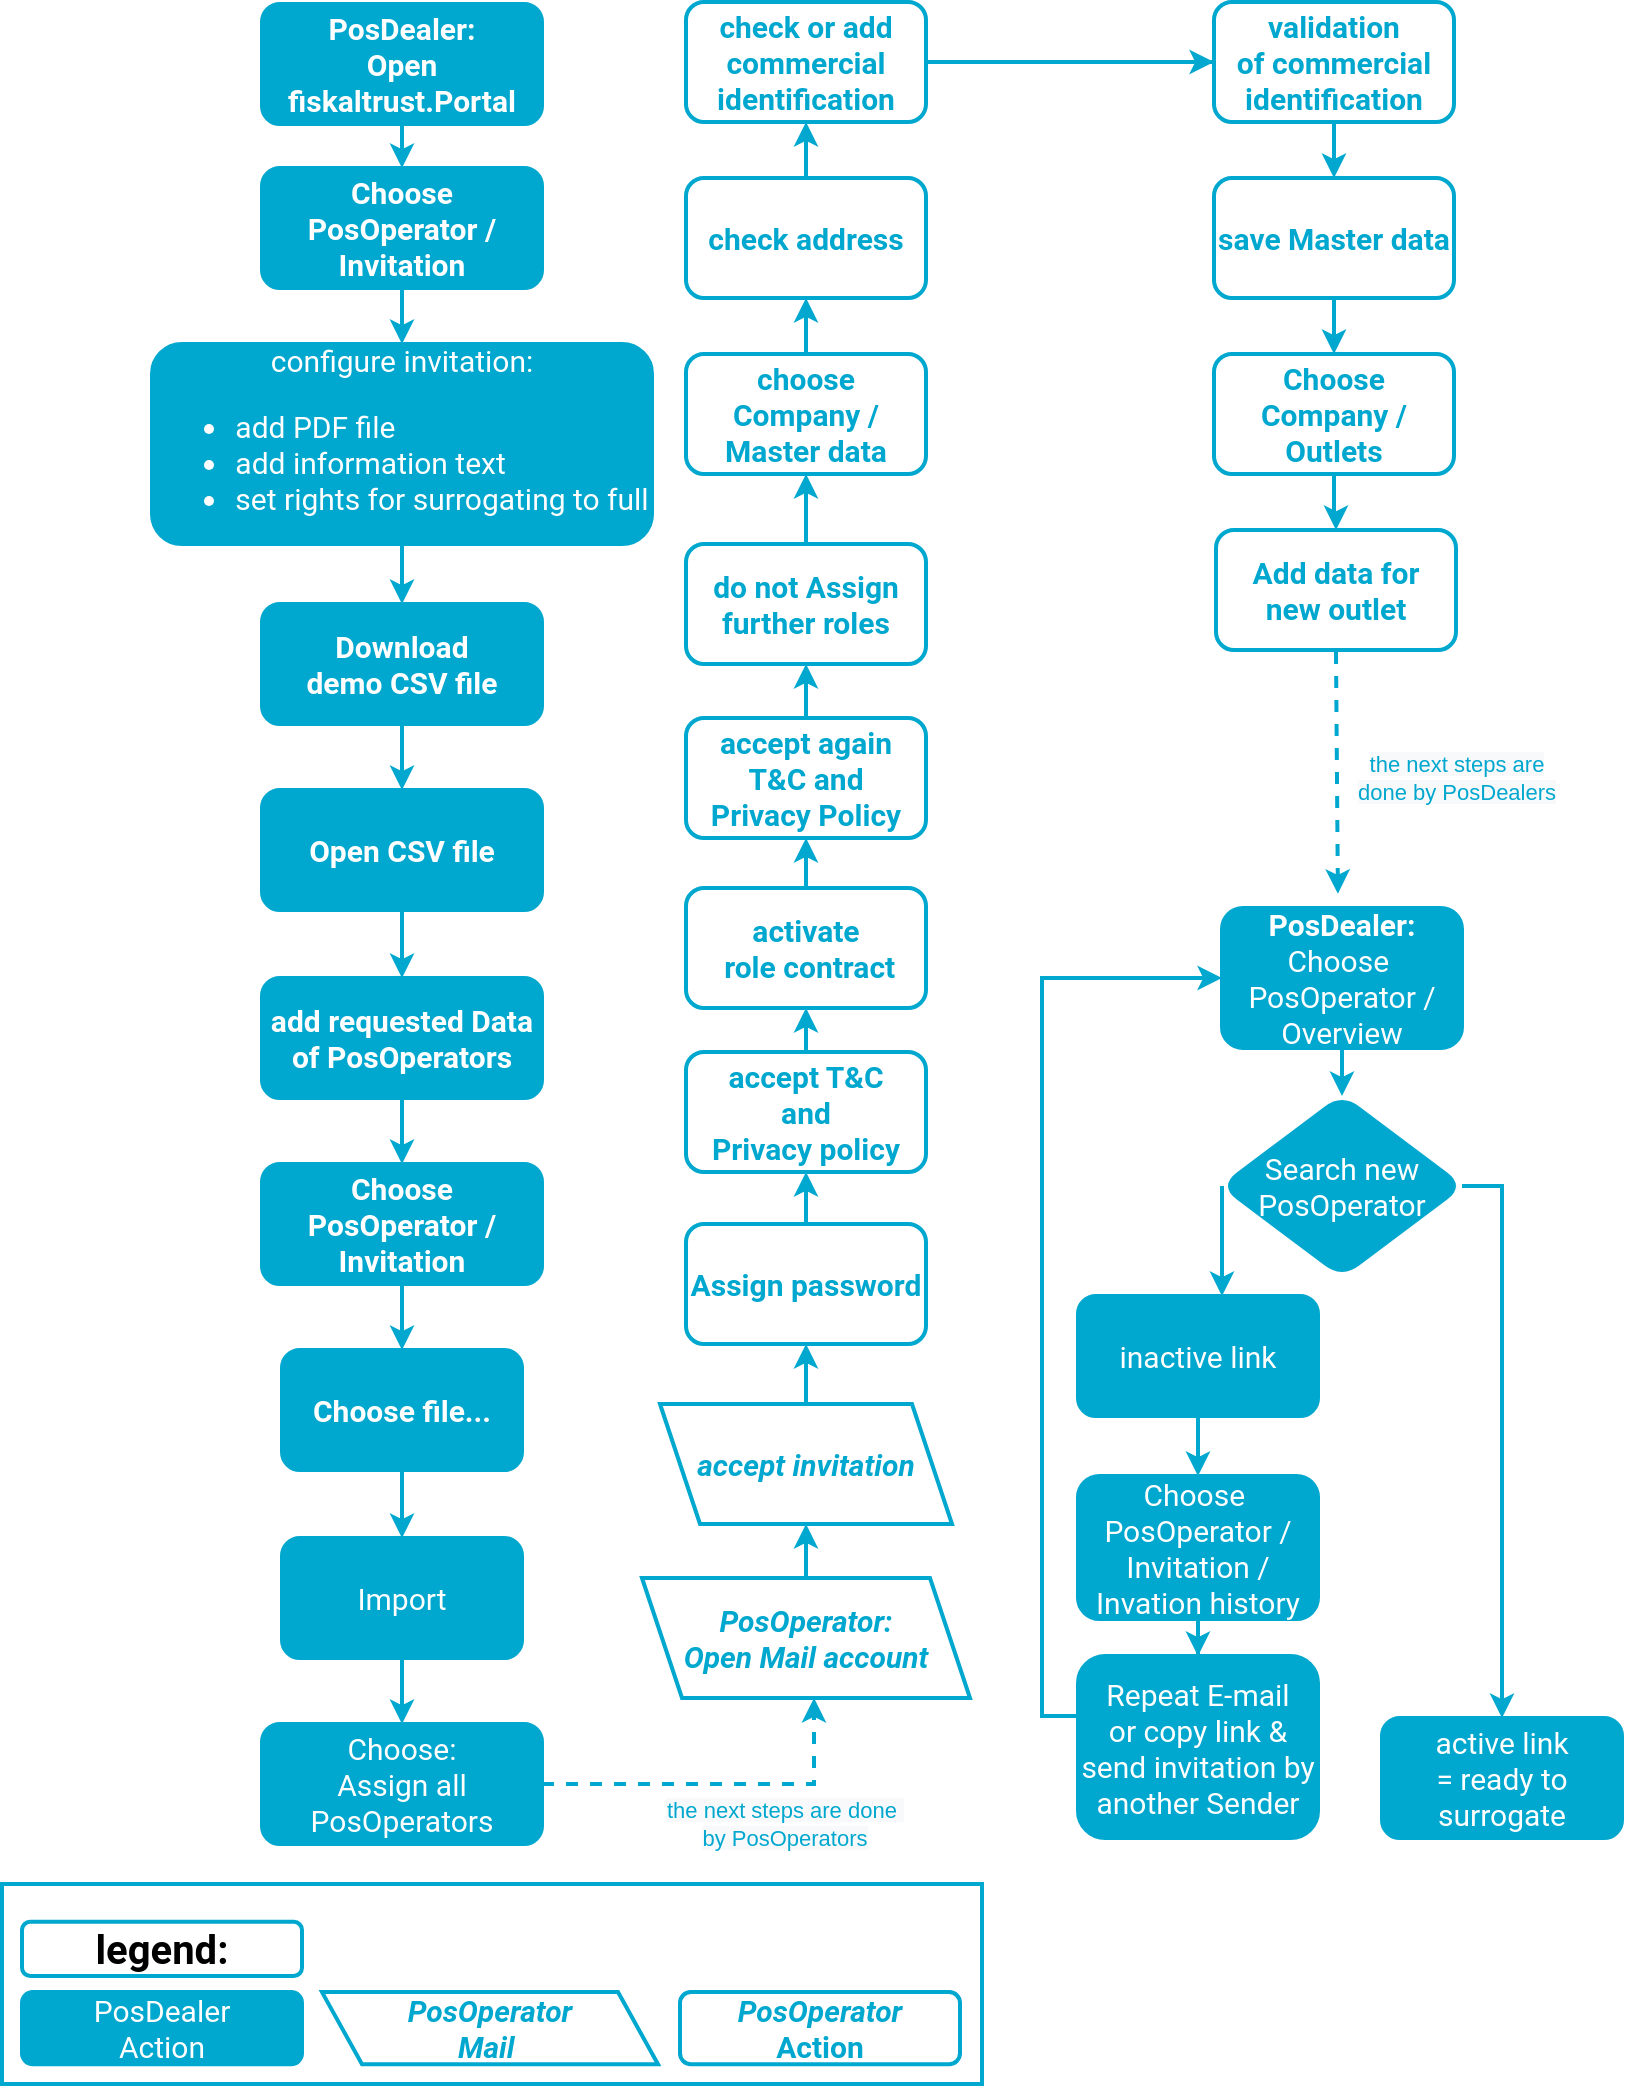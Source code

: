 <mxfile version="16.5.1" type="device"><diagram id="C5RBs43oDa-KdzZeNtuy" name="Page-1"><mxGraphModel dx="3327" dy="1008" grid="1" gridSize="10" guides="1" tooltips="1" connect="1" arrows="1" fold="1" page="1" pageScale="1" pageWidth="827" pageHeight="1169" math="0" shadow="0"><root><mxCell id="WIyWlLk6GJQsqaUBKTNV-0"/><mxCell id="WIyWlLk6GJQsqaUBKTNV-1" parent="WIyWlLk6GJQsqaUBKTNV-0"/><mxCell id="v3fSg9JuTYm69rFWSCnm-49" value="" style="edgeStyle=orthogonalEdgeStyle;rounded=0;orthogonalLoop=1;jettySize=auto;html=1;fontFamily=Roboto;fontSize=24;fontColor=#00A7CE;strokeColor=#00A7CE;fontStyle=1;strokeWidth=2;" parent="WIyWlLk6GJQsqaUBKTNV-1" source="v3fSg9JuTYm69rFWSCnm-47" target="v3fSg9JuTYm69rFWSCnm-48" edge="1"><mxGeometry relative="1" as="geometry"/></mxCell><mxCell id="v3fSg9JuTYm69rFWSCnm-47" value="&lt;span style=&quot;&quot;&gt;PosDealer:&lt;/span&gt;&lt;br style=&quot;&quot;&gt;&lt;span style=&quot;&quot;&gt;Open fiskaltrust.Portal&lt;/span&gt;&lt;span style=&quot;font-size: 15px;&quot;&gt;&lt;br&gt;&lt;/span&gt;" style="whiteSpace=wrap;html=1;rounded=1;fontColor=#FFFFFF;strokeColor=#00A7CE;fillColor=#00A7CE;fontFamily=Roboto;fontSize=15;fontStyle=1;strokeWidth=2;" parent="WIyWlLk6GJQsqaUBKTNV-1" vertex="1"><mxGeometry x="-1520" y="120" width="140" height="60" as="geometry"/></mxCell><mxCell id="JQV9lvF7fNUU7kfqHRSS-3" value="" style="edgeStyle=orthogonalEdgeStyle;shape=connector;rounded=0;orthogonalLoop=1;jettySize=auto;html=1;labelBackgroundColor=default;fontFamily=Roboto;fontSize=24;fontColor=#00A7CE;endArrow=classic;strokeColor=#00A7CE;strokeWidth=2;" edge="1" parent="WIyWlLk6GJQsqaUBKTNV-1" source="v3fSg9JuTYm69rFWSCnm-48" target="v3fSg9JuTYm69rFWSCnm-77"><mxGeometry relative="1" as="geometry"/></mxCell><mxCell id="v3fSg9JuTYm69rFWSCnm-48" value="Choose&lt;br&gt;PosOperator / Invitation" style="whiteSpace=wrap;html=1;rounded=1;fontFamily=Roboto;fontSize=15;fontColor=#FFFFFF;strokeColor=#00A7CE;fillColor=#00A7CE;fontStyle=1;strokeWidth=2;" parent="WIyWlLk6GJQsqaUBKTNV-1" vertex="1"><mxGeometry x="-1520" y="202" width="140" height="60" as="geometry"/></mxCell><mxCell id="v3fSg9JuTYm69rFWSCnm-53" value="" style="edgeStyle=orthogonalEdgeStyle;rounded=0;orthogonalLoop=1;jettySize=auto;html=1;fontFamily=Roboto;fontSize=24;fontColor=#00A7CE;strokeColor=#00A7CE;fontStyle=1;strokeWidth=2;" parent="WIyWlLk6GJQsqaUBKTNV-1" source="v3fSg9JuTYm69rFWSCnm-50" target="v3fSg9JuTYm69rFWSCnm-52" edge="1"><mxGeometry relative="1" as="geometry"/></mxCell><mxCell id="v3fSg9JuTYm69rFWSCnm-50" value="Download &lt;br&gt;demo CSV file" style="whiteSpace=wrap;html=1;rounded=1;fontFamily=Roboto;fontSize=15;fontColor=#FFFFFF;strokeColor=#00A7CE;fillColor=#00A7CE;fontStyle=1;strokeWidth=2;" parent="WIyWlLk6GJQsqaUBKTNV-1" vertex="1"><mxGeometry x="-1520" y="420" width="140" height="60" as="geometry"/></mxCell><mxCell id="v3fSg9JuTYm69rFWSCnm-55" value="" style="edgeStyle=orthogonalEdgeStyle;rounded=0;orthogonalLoop=1;jettySize=auto;html=1;fontFamily=Roboto;fontSize=24;fontColor=#00A7CE;strokeColor=#00A7CE;fontStyle=1;strokeWidth=2;" parent="WIyWlLk6GJQsqaUBKTNV-1" source="v3fSg9JuTYm69rFWSCnm-52" target="v3fSg9JuTYm69rFWSCnm-54" edge="1"><mxGeometry relative="1" as="geometry"/></mxCell><mxCell id="v3fSg9JuTYm69rFWSCnm-52" value="Open CSV file" style="whiteSpace=wrap;html=1;rounded=1;fontColor=#FFFFFF;strokeColor=#00A7CE;fillColor=#00A7CE;fontFamily=Roboto;fontSize=15;fontStyle=1;strokeWidth=2;" parent="WIyWlLk6GJQsqaUBKTNV-1" vertex="1"><mxGeometry x="-1520" y="513" width="140" height="60" as="geometry"/></mxCell><mxCell id="Mn3AqxcqX_a29lvz7Gvl-13" value="" style="edgeStyle=orthogonalEdgeStyle;rounded=0;orthogonalLoop=1;jettySize=auto;html=1;strokeColor=#00A7CE;fontStyle=1;strokeWidth=2;" parent="WIyWlLk6GJQsqaUBKTNV-1" source="v3fSg9JuTYm69rFWSCnm-54" target="v3fSg9JuTYm69rFWSCnm-65" edge="1"><mxGeometry relative="1" as="geometry"/></mxCell><mxCell id="v3fSg9JuTYm69rFWSCnm-54" value="add requested Data of PosOperators" style="whiteSpace=wrap;html=1;rounded=1;fontColor=#FFFFFF;strokeColor=#00A7CE;fillColor=#00A7CE;fontFamily=Roboto;fontSize=15;fontStyle=1;strokeWidth=2;" parent="WIyWlLk6GJQsqaUBKTNV-1" vertex="1"><mxGeometry x="-1520" y="607" width="140" height="60" as="geometry"/></mxCell><mxCell id="v3fSg9JuTYm69rFWSCnm-68" value="" style="edgeStyle=orthogonalEdgeStyle;rounded=0;orthogonalLoop=1;jettySize=auto;html=1;fontFamily=Roboto;fontSize=24;fontColor=#00A7CE;strokeColor=#00A7CE;fontStyle=1;strokeWidth=2;" parent="WIyWlLk6GJQsqaUBKTNV-1" source="v3fSg9JuTYm69rFWSCnm-65" target="v3fSg9JuTYm69rFWSCnm-67" edge="1"><mxGeometry relative="1" as="geometry"/></mxCell><mxCell id="v3fSg9JuTYm69rFWSCnm-65" value="Choose&lt;br&gt;PosOperator / Invitation" style="whiteSpace=wrap;html=1;rounded=1;fontFamily=Roboto;fontSize=15;fontColor=#FFFFFF;strokeColor=#00A7CE;fillColor=#00A7CE;fontStyle=1;strokeWidth=2;" parent="WIyWlLk6GJQsqaUBKTNV-1" vertex="1"><mxGeometry x="-1520" y="700" width="140" height="60" as="geometry"/></mxCell><mxCell id="v3fSg9JuTYm69rFWSCnm-70" value="" style="edgeStyle=orthogonalEdgeStyle;rounded=0;orthogonalLoop=1;jettySize=auto;html=1;fontFamily=Roboto;fontSize=24;fontColor=#00A7CE;strokeColor=#00A7CE;strokeWidth=2;" parent="WIyWlLk6GJQsqaUBKTNV-1" source="v3fSg9JuTYm69rFWSCnm-67" target="v3fSg9JuTYm69rFWSCnm-69" edge="1"><mxGeometry relative="1" as="geometry"/></mxCell><mxCell id="v3fSg9JuTYm69rFWSCnm-67" value="Choose file..." style="whiteSpace=wrap;html=1;rounded=1;fontFamily=Roboto;fontSize=15;fontColor=#FFFFFF;strokeColor=#00A7CE;fillColor=#00A7CE;fontStyle=1;strokeWidth=2;" parent="WIyWlLk6GJQsqaUBKTNV-1" vertex="1"><mxGeometry x="-1510" y="793" width="120" height="60" as="geometry"/></mxCell><mxCell id="Mn3AqxcqX_a29lvz7Gvl-87" value="" style="edgeStyle=orthogonalEdgeStyle;rounded=0;orthogonalLoop=1;jettySize=auto;html=1;fontColor=#00A7CE;strokeColor=#00A7CE;strokeWidth=2;" parent="WIyWlLk6GJQsqaUBKTNV-1" source="v3fSg9JuTYm69rFWSCnm-69" target="v3fSg9JuTYm69rFWSCnm-89" edge="1"><mxGeometry relative="1" as="geometry"/></mxCell><mxCell id="v3fSg9JuTYm69rFWSCnm-69" value="Import" style="whiteSpace=wrap;html=1;rounded=1;fontFamily=Roboto;fontSize=15;fontColor=#FFFFFF;strokeColor=#00A7CE;fillColor=#00A7CE;strokeWidth=2;" parent="WIyWlLk6GJQsqaUBKTNV-1" vertex="1"><mxGeometry x="-1510" y="887" width="120" height="60" as="geometry"/></mxCell><mxCell id="Mn3AqxcqX_a29lvz7Gvl-12" value="" style="edgeStyle=orthogonalEdgeStyle;rounded=0;orthogonalLoop=1;jettySize=auto;html=1;strokeColor=#00A7CE;fontStyle=1;strokeWidth=2;" parent="WIyWlLk6GJQsqaUBKTNV-1" source="v3fSg9JuTYm69rFWSCnm-77" target="v3fSg9JuTYm69rFWSCnm-50" edge="1"><mxGeometry relative="1" as="geometry"/></mxCell><mxCell id="v3fSg9JuTYm69rFWSCnm-77" value="configure invitation:&lt;br&gt;&lt;ul&gt;&lt;li style=&quot;text-align: left&quot;&gt;&lt;span&gt;add PDF file&lt;/span&gt;&lt;br&gt;&lt;/li&gt;&lt;li style=&quot;text-align: left&quot;&gt;add information&amp;nbsp;text&lt;/li&gt;&lt;li style=&quot;text-align: left&quot;&gt;set rights for surrogating to full&lt;/li&gt;&lt;/ul&gt;" style="whiteSpace=wrap;html=1;rounded=1;fontFamily=Roboto;fontSize=15;fontColor=#FFFFFF;strokeColor=#00A7CE;fillColor=#00A7CE;strokeWidth=2;" parent="WIyWlLk6GJQsqaUBKTNV-1" vertex="1"><mxGeometry x="-1575" y="290" width="250" height="100" as="geometry"/></mxCell><mxCell id="v3fSg9JuTYm69rFWSCnm-101" value="" style="edgeStyle=orthogonalEdgeStyle;rounded=0;orthogonalLoop=1;jettySize=auto;html=1;fontFamily=Roboto;fontSize=24;fontColor=#00A7CE;strokeColor=#00A7CE;strokeWidth=2;" parent="WIyWlLk6GJQsqaUBKTNV-1" source="v3fSg9JuTYm69rFWSCnm-98" target="v3fSg9JuTYm69rFWSCnm-100" edge="1"><mxGeometry relative="1" as="geometry"/></mxCell><mxCell id="v3fSg9JuTYm69rFWSCnm-98" value="accept invitation" style="shape=parallelogram;perimeter=parallelogramPerimeter;whiteSpace=wrap;html=1;fixedSize=1;labelBackgroundColor=#;fontFamily=Roboto;fontSize=15;fontColor=#00A7CE;strokeColor=#00A7CE;fillColor=none;fontStyle=3;flipV=1;strokeWidth=2;" parent="WIyWlLk6GJQsqaUBKTNV-1" vertex="1"><mxGeometry x="-1321" y="820" width="146" height="60" as="geometry"/></mxCell><mxCell id="v3fSg9JuTYm69rFWSCnm-103" value="" style="edgeStyle=orthogonalEdgeStyle;rounded=0;orthogonalLoop=1;jettySize=auto;html=1;fontFamily=Roboto;fontSize=24;fontColor=#00A7CE;strokeColor=#00A7CE;strokeWidth=2;" parent="WIyWlLk6GJQsqaUBKTNV-1" source="v3fSg9JuTYm69rFWSCnm-100" target="v3fSg9JuTYm69rFWSCnm-102" edge="1"><mxGeometry relative="1" as="geometry"/></mxCell><mxCell id="v3fSg9JuTYm69rFWSCnm-100" value="Assign password" style="whiteSpace=wrap;html=1;rounded=1;fontFamily=Roboto;fontSize=15;fontColor=#00A7CE;fontStyle=1;strokeColor=#00A7CE;flipV=1;strokeWidth=2;" parent="WIyWlLk6GJQsqaUBKTNV-1" vertex="1"><mxGeometry x="-1308" y="730" width="120" height="60" as="geometry"/></mxCell><mxCell id="z2bu3mqi8o8vtRumku9h-1" value="" style="edgeStyle=orthogonalEdgeStyle;rounded=0;orthogonalLoop=1;jettySize=auto;html=1;strokeColor=#00A7CE;strokeWidth=2;" parent="WIyWlLk6GJQsqaUBKTNV-1" source="v3fSg9JuTYm69rFWSCnm-102" target="z2bu3mqi8o8vtRumku9h-0" edge="1"><mxGeometry relative="1" as="geometry"/></mxCell><mxCell id="v3fSg9JuTYm69rFWSCnm-102" value="accept T&amp;amp;C&lt;br&gt;and &lt;br&gt;Privacy policy" style="whiteSpace=wrap;html=1;rounded=1;fontFamily=Roboto;fontSize=15;fontColor=#00A7CE;fontStyle=1;strokeColor=#00A7CE;flipV=1;strokeWidth=2;" parent="WIyWlLk6GJQsqaUBKTNV-1" vertex="1"><mxGeometry x="-1308" y="644" width="120" height="60" as="geometry"/></mxCell><mxCell id="puUZkzGOgNQU4tXlGvYH-34" value="" style="edgeStyle=orthogonalEdgeStyle;rounded=0;orthogonalLoop=1;jettySize=auto;html=1;strokeColor=#00A7CE;strokeWidth=2;" parent="WIyWlLk6GJQsqaUBKTNV-1" source="v3fSg9JuTYm69rFWSCnm-104" target="puUZkzGOgNQU4tXlGvYH-23" edge="1"><mxGeometry relative="1" as="geometry"/></mxCell><mxCell id="v3fSg9JuTYm69rFWSCnm-104" value="choose &lt;br&gt;Company / Master data" style="whiteSpace=wrap;html=1;rounded=1;fontFamily=Roboto;fontSize=15;fontColor=#00A7CE;fontStyle=1;strokeColor=#00A7CE;flipV=1;strokeWidth=2;" parent="WIyWlLk6GJQsqaUBKTNV-1" vertex="1"><mxGeometry x="-1308" y="295" width="120" height="60" as="geometry"/></mxCell><mxCell id="Mn3AqxcqX_a29lvz7Gvl-58" value="" style="edgeStyle=orthogonalEdgeStyle;rounded=0;orthogonalLoop=1;jettySize=auto;html=1;fontColor=#00A7CE;strokeColor=#00A7CE;strokeWidth=2;" parent="WIyWlLk6GJQsqaUBKTNV-1" source="v3fSg9JuTYm69rFWSCnm-108" target="Mn3AqxcqX_a29lvz7Gvl-57" edge="1"><mxGeometry relative="1" as="geometry"/></mxCell><mxCell id="v3fSg9JuTYm69rFWSCnm-108" value="check or add commercial identification" style="whiteSpace=wrap;html=1;rounded=1;fontFamily=Roboto;fontSize=15;fontColor=#00A7CE;fontStyle=1;strokeColor=#00A7CE;strokeWidth=2;flipV=1;" parent="WIyWlLk6GJQsqaUBKTNV-1" vertex="1"><mxGeometry x="-1308" y="119" width="120" height="60" as="geometry"/></mxCell><mxCell id="v3fSg9JuTYm69rFWSCnm-120" value="" style="edgeStyle=orthogonalEdgeStyle;rounded=0;orthogonalLoop=1;jettySize=auto;html=1;fontFamily=Roboto;fontSize=15;fontColor=#00A7CE;strokeColor=#00A7CE;strokeWidth=2;dashed=1;" parent="WIyWlLk6GJQsqaUBKTNV-1" source="v3fSg9JuTYm69rFWSCnm-89" target="puUZkzGOgNQU4tXlGvYH-32" edge="1"><mxGeometry relative="1" as="geometry"><mxPoint x="-1220" y="1000" as="targetPoint"/><Array as="points"><mxPoint x="-1244" y="1010"/></Array></mxGeometry></mxCell><mxCell id="xnscet_94wwu6h2SSYgg-0" value="&lt;span style=&quot;color: rgb(0 , 167 , 206) ; background-color: rgb(248 , 249 , 250)&quot;&gt;the next steps are done&amp;nbsp;&lt;/span&gt;&lt;br style=&quot;color: rgb(0 , 167 , 206) ; background-color: rgb(248 , 249 , 250)&quot;&gt;&lt;span style=&quot;color: rgb(0 , 167 , 206) ; background-color: rgb(248 , 249 , 250)&quot;&gt;by PosOperators&lt;/span&gt;" style="edgeLabel;html=1;align=center;verticalAlign=middle;resizable=0;points=[];" parent="v3fSg9JuTYm69rFWSCnm-120" vertex="1" connectable="0"><mxGeometry x="-0.302" relative="1" as="geometry"><mxPoint x="58" y="20" as="offset"/></mxGeometry></mxCell><mxCell id="z2bu3mqi8o8vtRumku9h-3" value="" style="edgeStyle=orthogonalEdgeStyle;rounded=0;orthogonalLoop=1;jettySize=auto;html=1;fontColor=#00A7CE;strokeColor=#00A7CE;strokeWidth=2;" parent="WIyWlLk6GJQsqaUBKTNV-1" source="z2bu3mqi8o8vtRumku9h-0" target="z2bu3mqi8o8vtRumku9h-2" edge="1"><mxGeometry relative="1" as="geometry"/></mxCell><mxCell id="z2bu3mqi8o8vtRumku9h-0" value="&lt;span&gt;activate&lt;br&gt;&amp;nbsp;role contract&lt;/span&gt;" style="whiteSpace=wrap;html=1;rounded=1;fontFamily=Roboto;fontSize=15;fontColor=#00A7CE;fontStyle=1;strokeColor=#00A7CE;flipV=1;strokeWidth=2;" parent="WIyWlLk6GJQsqaUBKTNV-1" vertex="1"><mxGeometry x="-1308" y="562" width="120" height="60" as="geometry"/></mxCell><mxCell id="z2bu3mqi8o8vtRumku9h-6" value="" style="edgeStyle=orthogonalEdgeStyle;rounded=0;orthogonalLoop=1;jettySize=auto;html=1;fontColor=#00A7CE;strokeColor=#00A7CE;strokeWidth=2;" parent="WIyWlLk6GJQsqaUBKTNV-1" source="z2bu3mqi8o8vtRumku9h-2" target="z2bu3mqi8o8vtRumku9h-5" edge="1"><mxGeometry relative="1" as="geometry"/></mxCell><mxCell id="z2bu3mqi8o8vtRumku9h-2" value="&lt;span&gt;accept again&lt;br&gt;T&amp;amp;C&amp;nbsp;&lt;/span&gt;&lt;span&gt;and &lt;br&gt;Privacy Policy&lt;/span&gt;" style="whiteSpace=wrap;html=1;rounded=1;fontFamily=Roboto;fontSize=15;fontColor=#00A7CE;fontStyle=1;strokeColor=#00A7CE;flipV=1;strokeWidth=2;" parent="WIyWlLk6GJQsqaUBKTNV-1" vertex="1"><mxGeometry x="-1308" y="477" width="120" height="60" as="geometry"/></mxCell><mxCell id="puUZkzGOgNQU4tXlGvYH-30" value="" style="edgeStyle=orthogonalEdgeStyle;rounded=0;orthogonalLoop=1;jettySize=auto;html=1;strokeColor=#00A7CE;strokeWidth=2;" parent="WIyWlLk6GJQsqaUBKTNV-1" source="z2bu3mqi8o8vtRumku9h-5" target="v3fSg9JuTYm69rFWSCnm-104" edge="1"><mxGeometry relative="1" as="geometry"/></mxCell><mxCell id="z2bu3mqi8o8vtRumku9h-5" value="&lt;h4&gt;do not&amp;nbsp;Assign further roles&lt;/h4&gt;" style="whiteSpace=wrap;html=1;rounded=1;fontFamily=Roboto;fontSize=15;fontColor=#00A7CE;fontStyle=1;strokeColor=#00A7CE;flipV=1;strokeWidth=2;" parent="WIyWlLk6GJQsqaUBKTNV-1" vertex="1"><mxGeometry x="-1308" y="390" width="120" height="60" as="geometry"/></mxCell><mxCell id="puUZkzGOgNQU4tXlGvYH-8" value="" style="edgeStyle=orthogonalEdgeStyle;rounded=0;orthogonalLoop=1;jettySize=auto;html=1;strokeColor=#00A7CE;strokeWidth=2;" parent="WIyWlLk6GJQsqaUBKTNV-1" source="Mn3AqxcqX_a29lvz7Gvl-14" target="puUZkzGOgNQU4tXlGvYH-7" edge="1"><mxGeometry relative="1" as="geometry"/></mxCell><mxCell id="Mn3AqxcqX_a29lvz7Gvl-14" value="save Master data" style="whiteSpace=wrap;html=1;rounded=1;fontFamily=Roboto;fontSize=15;fontColor=#00A7CE;fontStyle=1;strokeColor=#00A7CE;strokeWidth=2;" parent="WIyWlLk6GJQsqaUBKTNV-1" vertex="1"><mxGeometry x="-1044" y="207" width="120" height="60" as="geometry"/></mxCell><mxCell id="Mn3AqxcqX_a29lvz7Gvl-69" value="" style="edgeStyle=orthogonalEdgeStyle;rounded=0;orthogonalLoop=1;jettySize=auto;html=1;fontColor=#00A7CE;strokeColor=#00A7CE;strokeWidth=2;entryX=0.5;entryY=0;entryDx=0;entryDy=0;" parent="WIyWlLk6GJQsqaUBKTNV-1" source="Mn3AqxcqX_a29lvz7Gvl-57" target="Mn3AqxcqX_a29lvz7Gvl-14" edge="1"><mxGeometry relative="1" as="geometry"><mxPoint x="-974" y="305" as="targetPoint"/></mxGeometry></mxCell><mxCell id="Mn3AqxcqX_a29lvz7Gvl-57" value="validation&lt;br&gt;of commercial identification" style="whiteSpace=wrap;html=1;rounded=1;fontFamily=Roboto;fontSize=15;fontColor=#00A7CE;fontStyle=1;strokeColor=#00A7CE;strokeWidth=2;" parent="WIyWlLk6GJQsqaUBKTNV-1" vertex="1"><mxGeometry x="-1044" y="119" width="120" height="60" as="geometry"/></mxCell><mxCell id="Mn3AqxcqX_a29lvz7Gvl-68" value="" style="edgeStyle=orthogonalEdgeStyle;rounded=0;orthogonalLoop=1;jettySize=auto;html=1;fontFamily=Roboto;fontSize=24;fontColor=#00A7CE;strokeColor=#00A7CE;endArrow=none;strokeWidth=2;" parent="WIyWlLk6GJQsqaUBKTNV-1" source="v3fSg9JuTYm69rFWSCnm-108" target="Mn3AqxcqX_a29lvz7Gvl-57" edge="1"><mxGeometry relative="1" as="geometry"><mxPoint x="-974" y="470" as="sourcePoint"/><mxPoint x="-974" y="599.0" as="targetPoint"/></mxGeometry></mxCell><mxCell id="Mn3AqxcqX_a29lvz7Gvl-74" value="" style="edgeStyle=orthogonalEdgeStyle;rounded=0;orthogonalLoop=1;jettySize=auto;html=1;fontColor=#00A7CE;strokeColor=#00A7CE;strokeWidth=2;" parent="WIyWlLk6GJQsqaUBKTNV-1" source="Mn3AqxcqX_a29lvz7Gvl-71" target="Mn3AqxcqX_a29lvz7Gvl-73" edge="1"><mxGeometry relative="1" as="geometry"/></mxCell><mxCell id="Mn3AqxcqX_a29lvz7Gvl-71" value="&lt;span style=&quot;font-weight: 700&quot;&gt;PosDealer:&lt;br&gt;&lt;/span&gt;Choose&amp;nbsp;&lt;br&gt;PosOperator / Overview" style="whiteSpace=wrap;html=1;rounded=1;fontFamily=Roboto;fontSize=15;fontColor=#FFFFFF;strokeColor=#00A7CE;fillColor=#00A7CE;strokeWidth=2;" parent="WIyWlLk6GJQsqaUBKTNV-1" vertex="1"><mxGeometry x="-1040" y="572" width="120" height="70" as="geometry"/></mxCell><mxCell id="Mn3AqxcqX_a29lvz7Gvl-80" value="" style="edgeStyle=orthogonalEdgeStyle;rounded=0;orthogonalLoop=1;jettySize=auto;html=1;fontColor=#00A7CE;strokeColor=#00A7CE;strokeWidth=2;startArrow=none;exitX=0;exitY=0.5;exitDx=0;exitDy=0;" parent="WIyWlLk6GJQsqaUBKTNV-1" source="Mn3AqxcqX_a29lvz7Gvl-73" target="Mn3AqxcqX_a29lvz7Gvl-79" edge="1"><mxGeometry relative="1" as="geometry"><mxPoint x="-980" y="757" as="sourcePoint"/><Array as="points"><mxPoint x="-1040" y="797"/></Array></mxGeometry></mxCell><mxCell id="Mn3AqxcqX_a29lvz7Gvl-93" style="edgeStyle=orthogonalEdgeStyle;rounded=0;orthogonalLoop=1;jettySize=auto;html=1;exitX=1;exitY=0.5;exitDx=0;exitDy=0;entryX=0.5;entryY=0;entryDx=0;entryDy=0;fontColor=#00A7CE;strokeColor=#00A7CE;strokeWidth=2;" parent="WIyWlLk6GJQsqaUBKTNV-1" source="Mn3AqxcqX_a29lvz7Gvl-73" target="Mn3AqxcqX_a29lvz7Gvl-77" edge="1"><mxGeometry relative="1" as="geometry"><mxPoint x="-894" y="994.66" as="targetPoint"/></mxGeometry></mxCell><mxCell id="Mn3AqxcqX_a29lvz7Gvl-73" value="Search new PosOperator" style="rhombus;whiteSpace=wrap;html=1;rounded=1;fontFamily=Roboto;fontSize=15;fontColor=#FFFFFF;strokeColor=#00A7CE;fillColor=#00A7CE;strokeWidth=2;" parent="WIyWlLk6GJQsqaUBKTNV-1" vertex="1"><mxGeometry x="-1040" y="666" width="120" height="90" as="geometry"/></mxCell><mxCell id="Mn3AqxcqX_a29lvz7Gvl-82" value="" style="edgeStyle=orthogonalEdgeStyle;rounded=0;orthogonalLoop=1;jettySize=auto;html=1;fontColor=#00A7CE;strokeColor=#00A7CE;strokeWidth=2;" parent="WIyWlLk6GJQsqaUBKTNV-1" source="Mn3AqxcqX_a29lvz7Gvl-79" target="Mn3AqxcqX_a29lvz7Gvl-81" edge="1"><mxGeometry relative="1" as="geometry"/></mxCell><mxCell id="Mn3AqxcqX_a29lvz7Gvl-79" value="inactive link" style="whiteSpace=wrap;html=1;rounded=1;fontFamily=Roboto;fontSize=15;fontColor=#FFFFFF;strokeColor=#00A7CE;fillColor=#00A7CE;strokeWidth=2;" parent="WIyWlLk6GJQsqaUBKTNV-1" vertex="1"><mxGeometry x="-1112" y="766" width="120" height="60" as="geometry"/></mxCell><mxCell id="Mn3AqxcqX_a29lvz7Gvl-84" value="" style="edgeStyle=orthogonalEdgeStyle;rounded=0;orthogonalLoop=1;jettySize=auto;html=1;fontColor=#00A7CE;strokeColor=#00A7CE;strokeWidth=2;" parent="WIyWlLk6GJQsqaUBKTNV-1" source="Mn3AqxcqX_a29lvz7Gvl-81" target="Mn3AqxcqX_a29lvz7Gvl-83" edge="1"><mxGeometry relative="1" as="geometry"/></mxCell><mxCell id="Mn3AqxcqX_a29lvz7Gvl-81" value="Choose&amp;nbsp;&lt;br&gt;PosOperator / Invitation / Invation history" style="whiteSpace=wrap;html=1;rounded=1;fontFamily=Roboto;fontSize=15;fontColor=#FFFFFF;strokeColor=#00A7CE;fillColor=#00A7CE;strokeWidth=2;" parent="WIyWlLk6GJQsqaUBKTNV-1" vertex="1"><mxGeometry x="-1112" y="856" width="120" height="71.5" as="geometry"/></mxCell><mxCell id="Mn3AqxcqX_a29lvz7Gvl-85" value="" style="edgeStyle=orthogonalEdgeStyle;rounded=0;orthogonalLoop=1;jettySize=auto;html=1;fontColor=#00A7CE;strokeColor=#00A7CE;strokeWidth=2;exitX=0;exitY=0.5;exitDx=0;exitDy=0;entryX=0;entryY=0.5;entryDx=0;entryDy=0;" parent="WIyWlLk6GJQsqaUBKTNV-1" source="Mn3AqxcqX_a29lvz7Gvl-83" target="Mn3AqxcqX_a29lvz7Gvl-71" edge="1"><mxGeometry relative="1" as="geometry"><mxPoint x="-1040" y="572" as="targetPoint"/><Array as="points"><mxPoint x="-1112" y="976"/><mxPoint x="-1130" y="976"/><mxPoint x="-1130" y="607"/></Array></mxGeometry></mxCell><mxCell id="Mn3AqxcqX_a29lvz7Gvl-83" value="Repeat E-mail&lt;br&gt;or copy link &amp;amp; send invitation by another Sender" style="whiteSpace=wrap;html=1;rounded=1;fontFamily=Roboto;fontSize=15;fontColor=#FFFFFF;strokeColor=#00A7CE;fillColor=#00A7CE;strokeWidth=2;" parent="WIyWlLk6GJQsqaUBKTNV-1" vertex="1"><mxGeometry x="-1112" y="946" width="120" height="91" as="geometry"/></mxCell><mxCell id="v3fSg9JuTYm69rFWSCnm-89" value="Choose:&lt;br&gt;Assign all PosOperators" style="whiteSpace=wrap;html=1;rounded=1;fontFamily=Roboto;fontSize=15;fontColor=#FFFFFF;strokeColor=#00A7CE;fillColor=#00A7CE;flipV=1;strokeWidth=2;" parent="WIyWlLk6GJQsqaUBKTNV-1" vertex="1"><mxGeometry x="-1520" y="980" width="140" height="60" as="geometry"/></mxCell><mxCell id="Mn3AqxcqX_a29lvz7Gvl-77" value="active link&lt;br&gt;= ready to surrogate" style="whiteSpace=wrap;html=1;rounded=1;fontFamily=Roboto;fontSize=15;fontColor=#FFFFFF;strokeColor=#00A7CE;fillColor=#00A7CE;strokeWidth=2;" parent="WIyWlLk6GJQsqaUBKTNV-1" vertex="1"><mxGeometry x="-960" y="977" width="120" height="60" as="geometry"/></mxCell><mxCell id="puUZkzGOgNQU4tXlGvYH-10" value="" style="edgeStyle=orthogonalEdgeStyle;rounded=0;orthogonalLoop=1;jettySize=auto;html=1;strokeColor=#00A7CE;strokeWidth=2;" parent="WIyWlLk6GJQsqaUBKTNV-1" source="puUZkzGOgNQU4tXlGvYH-7" target="puUZkzGOgNQU4tXlGvYH-9" edge="1"><mxGeometry relative="1" as="geometry"/></mxCell><mxCell id="puUZkzGOgNQU4tXlGvYH-7" value="Choose Company / Outlets" style="whiteSpace=wrap;html=1;rounded=1;fontFamily=Roboto;fontSize=15;fontColor=#00A7CE;fontStyle=1;strokeColor=#00A7CE;strokeWidth=2;" parent="WIyWlLk6GJQsqaUBKTNV-1" vertex="1"><mxGeometry x="-1044" y="295" width="120" height="60" as="geometry"/></mxCell><mxCell id="puUZkzGOgNQU4tXlGvYH-11" value="" style="edgeStyle=orthogonalEdgeStyle;rounded=0;orthogonalLoop=1;jettySize=auto;html=1;strokeColor=#00A7CE;strokeWidth=2;dashed=1;entryX=0.483;entryY=-0.101;entryDx=0;entryDy=0;entryPerimeter=0;" parent="WIyWlLk6GJQsqaUBKTNV-1" target="Mn3AqxcqX_a29lvz7Gvl-71" edge="1"><mxGeometry relative="1" as="geometry"><mxPoint x="-983" y="444" as="sourcePoint"/><mxPoint x="-920" y="510" as="targetPoint"/></mxGeometry></mxCell><mxCell id="xnscet_94wwu6h2SSYgg-1" value="&lt;span style=&quot;color: rgb(0 , 167 , 206) ; background-color: rgb(248 , 249 , 250)&quot;&gt;the next steps are&lt;/span&gt;&lt;br style=&quot;color: rgb(0 , 167 , 206) ; background-color: rgb(248 , 249 , 250)&quot;&gt;&lt;span style=&quot;color: rgb(0 , 167 , 206) ; background-color: rgb(248 , 249 , 250)&quot;&gt;done by PosDealers&lt;/span&gt;" style="edgeLabel;html=1;align=center;verticalAlign=middle;resizable=0;points=[];" parent="puUZkzGOgNQU4tXlGvYH-11" vertex="1" connectable="0"><mxGeometry x="-0.158" relative="1" as="geometry"><mxPoint x="59" y="12" as="offset"/></mxGeometry></mxCell><mxCell id="puUZkzGOgNQU4tXlGvYH-9" value="Add data for&lt;br&gt;new outlet" style="whiteSpace=wrap;html=1;rounded=1;fontFamily=Roboto;fontSize=15;fontColor=#00A7CE;fontStyle=1;strokeColor=#00A7CE;strokeWidth=2;" parent="WIyWlLk6GJQsqaUBKTNV-1" vertex="1"><mxGeometry x="-1043" y="383" width="120" height="60" as="geometry"/></mxCell><mxCell id="puUZkzGOgNQU4tXlGvYH-15" value="" style="group" parent="WIyWlLk6GJQsqaUBKTNV-1" vertex="1" connectable="0"><mxGeometry x="-1650" y="1060" width="490" height="100" as="geometry"/></mxCell><mxCell id="puUZkzGOgNQU4tXlGvYH-14" value="" style="rounded=0;whiteSpace=wrap;html=1;fillColor=none;strokeWidth=2;strokeColor=#00A7CE;" parent="puUZkzGOgNQU4tXlGvYH-15" vertex="1"><mxGeometry width="490" height="100" as="geometry"/></mxCell><mxCell id="IYAoJOKdn83r9KTahc1d-2" value="&lt;span style=&quot;font-size: 15px&quot;&gt;PosDealer&lt;br&gt;Action&lt;/span&gt;" style="whiteSpace=wrap;html=1;rounded=1;fontFamily=Roboto;fontSize=15;fontColor=#FFFFFF;strokeColor=#00A7CE;fillColor=#00A7CE;strokeWidth=2;" parent="puUZkzGOgNQU4tXlGvYH-15" vertex="1"><mxGeometry x="10" y="54.054" width="140" height="36.036" as="geometry"/></mxCell><mxCell id="7WPWCjTyQTvX53i9UemI-17" value="&lt;i&gt;PosOperator&lt;br&gt;&lt;/i&gt;Action" style="whiteSpace=wrap;html=1;rounded=1;fontFamily=Roboto;fontStyle=1;fontSize=15;fontColor=#00A7CE;strokeColor=#00A7CE;strokeWidth=2;" parent="puUZkzGOgNQU4tXlGvYH-15" vertex="1"><mxGeometry x="339" y="54.054" width="140" height="36.036" as="geometry"/></mxCell><mxCell id="7WPWCjTyQTvX53i9UemI-45" value="&lt;font style=&quot;font-size: 20px&quot;&gt;legend:&lt;/font&gt;" style="whiteSpace=wrap;html=1;rounded=1;fontFamily=Roboto;fontStyle=1;fontSize=15;strokeWidth=2;strokeColor=#00A7CE;" parent="puUZkzGOgNQU4tXlGvYH-15" vertex="1"><mxGeometry x="10" y="18.919" width="140" height="27.027" as="geometry"/></mxCell><mxCell id="v3fSg9JuTYm69rFWSCnm-176" value="PosOperator&lt;br&gt;Mail&amp;nbsp;" style="shape=parallelogram;perimeter=parallelogramPerimeter;whiteSpace=wrap;html=1;fixedSize=1;labelBackgroundColor=#;fontFamily=Roboto;fontSize=15;fontColor=#00A7CE;strokeColor=#00A7CE;fillColor=none;fontStyle=3;flipV=1;strokeWidth=2;" parent="puUZkzGOgNQU4tXlGvYH-15" vertex="1"><mxGeometry x="160" y="54.054" width="168" height="36.036" as="geometry"/></mxCell><mxCell id="puUZkzGOgNQU4tXlGvYH-37" value="" style="edgeStyle=orthogonalEdgeStyle;rounded=0;orthogonalLoop=1;jettySize=auto;html=1;strokeColor=#00A7CE;strokeWidth=2;" parent="WIyWlLk6GJQsqaUBKTNV-1" source="puUZkzGOgNQU4tXlGvYH-23" target="v3fSg9JuTYm69rFWSCnm-108" edge="1"><mxGeometry relative="1" as="geometry"/></mxCell><mxCell id="puUZkzGOgNQU4tXlGvYH-23" value="check address" style="whiteSpace=wrap;html=1;rounded=1;fontFamily=Roboto;fontSize=15;fontColor=#00A7CE;fontStyle=1;strokeColor=#00A7CE;strokeWidth=2;flipV=1;" parent="WIyWlLk6GJQsqaUBKTNV-1" vertex="1"><mxGeometry x="-1308" y="207" width="120" height="60" as="geometry"/></mxCell><mxCell id="puUZkzGOgNQU4tXlGvYH-36" value="" style="edgeStyle=orthogonalEdgeStyle;rounded=0;orthogonalLoop=1;jettySize=auto;html=1;strokeColor=#00A7CE;strokeWidth=2;" parent="WIyWlLk6GJQsqaUBKTNV-1" source="puUZkzGOgNQU4tXlGvYH-32" target="v3fSg9JuTYm69rFWSCnm-98" edge="1"><mxGeometry relative="1" as="geometry"/></mxCell><mxCell id="puUZkzGOgNQU4tXlGvYH-32" value="PosOperator:&lt;br&gt;Open Mail account" style="shape=parallelogram;perimeter=parallelogramPerimeter;whiteSpace=wrap;html=1;fixedSize=1;labelBackgroundColor=#;fontFamily=Roboto;fontSize=15;fontColor=#00A7CE;strokeColor=#00A7CE;fillColor=none;fontStyle=3;flipV=1;strokeWidth=2;" parent="WIyWlLk6GJQsqaUBKTNV-1" vertex="1"><mxGeometry x="-1330" y="907" width="164" height="60" as="geometry"/></mxCell></root></mxGraphModel></diagram></mxfile>